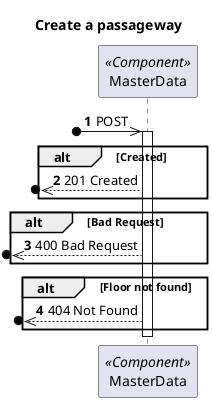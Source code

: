 @startuml
'https://plantuml.com/sequence-diagram

autonumber
skinparam packageStyle rect

title Create a passageway

participant "MasterData" as MD <<Component>>

?o->> MD : POST

activate MD
alt Created
   ?o<<--MD : 201 Created
end
alt Bad Request
   ?o<<--MD : 400 Bad Request
end
alt Floor not found
   ?o<<--MD : 404 Not Found
end
deactivate MD


@enduml
